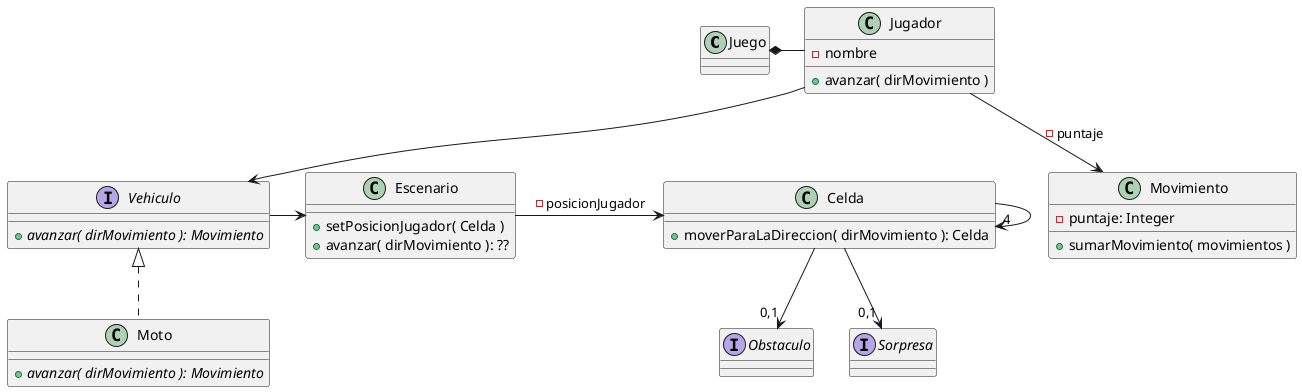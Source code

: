 @startuml
' Diagrama que representa lo necesario para
'visualizar el diagrama secuencia Version 0.1

'Clase que encargada de la lógica del juego
class Juego
Juego *-right- Jugador

interface Obstaculo

interface Sorpresa

interface Vehiculo{
    + {abstract} avanzar( dirMovimiento ): Movimiento
}

Vehiculo -> Escenario
Moto .up.|> Vehiculo

class Moto{
    + {abstract} avanzar( dirMovimiento ): Movimiento
}

'Clase que representa el estado del jugador.
class Jugador{
    - nombre
    + avanzar( dirMovimiento )
}

Jugador -down-> Vehiculo
Jugador --> Movimiento: - puntaje


'Clase que representa cada manzana del mapa.
class Celda{
    + moverParaLaDireccion( dirMovimiento ): Celda
}
'Cada celda tiene a sus adyacentes.
Celda -> "4" Celda
Celda -->  "0,1" Obstaculo
Celda --> "0,1" Sorpresa


'Clase que encapsula el lugar donde se mueve el jugador/vehículo.
class Escenario{
    + setPosicionJugador( Celda )
    + avanzar( dirMovimiento ): ??
}

Escenario -> Celda: - posicionJugador


'Clase que encapsula la logica de movimientos.
class Movimiento{
    - puntaje: Integer
    + sumarMovimiento( movimientos )
}

@enduml